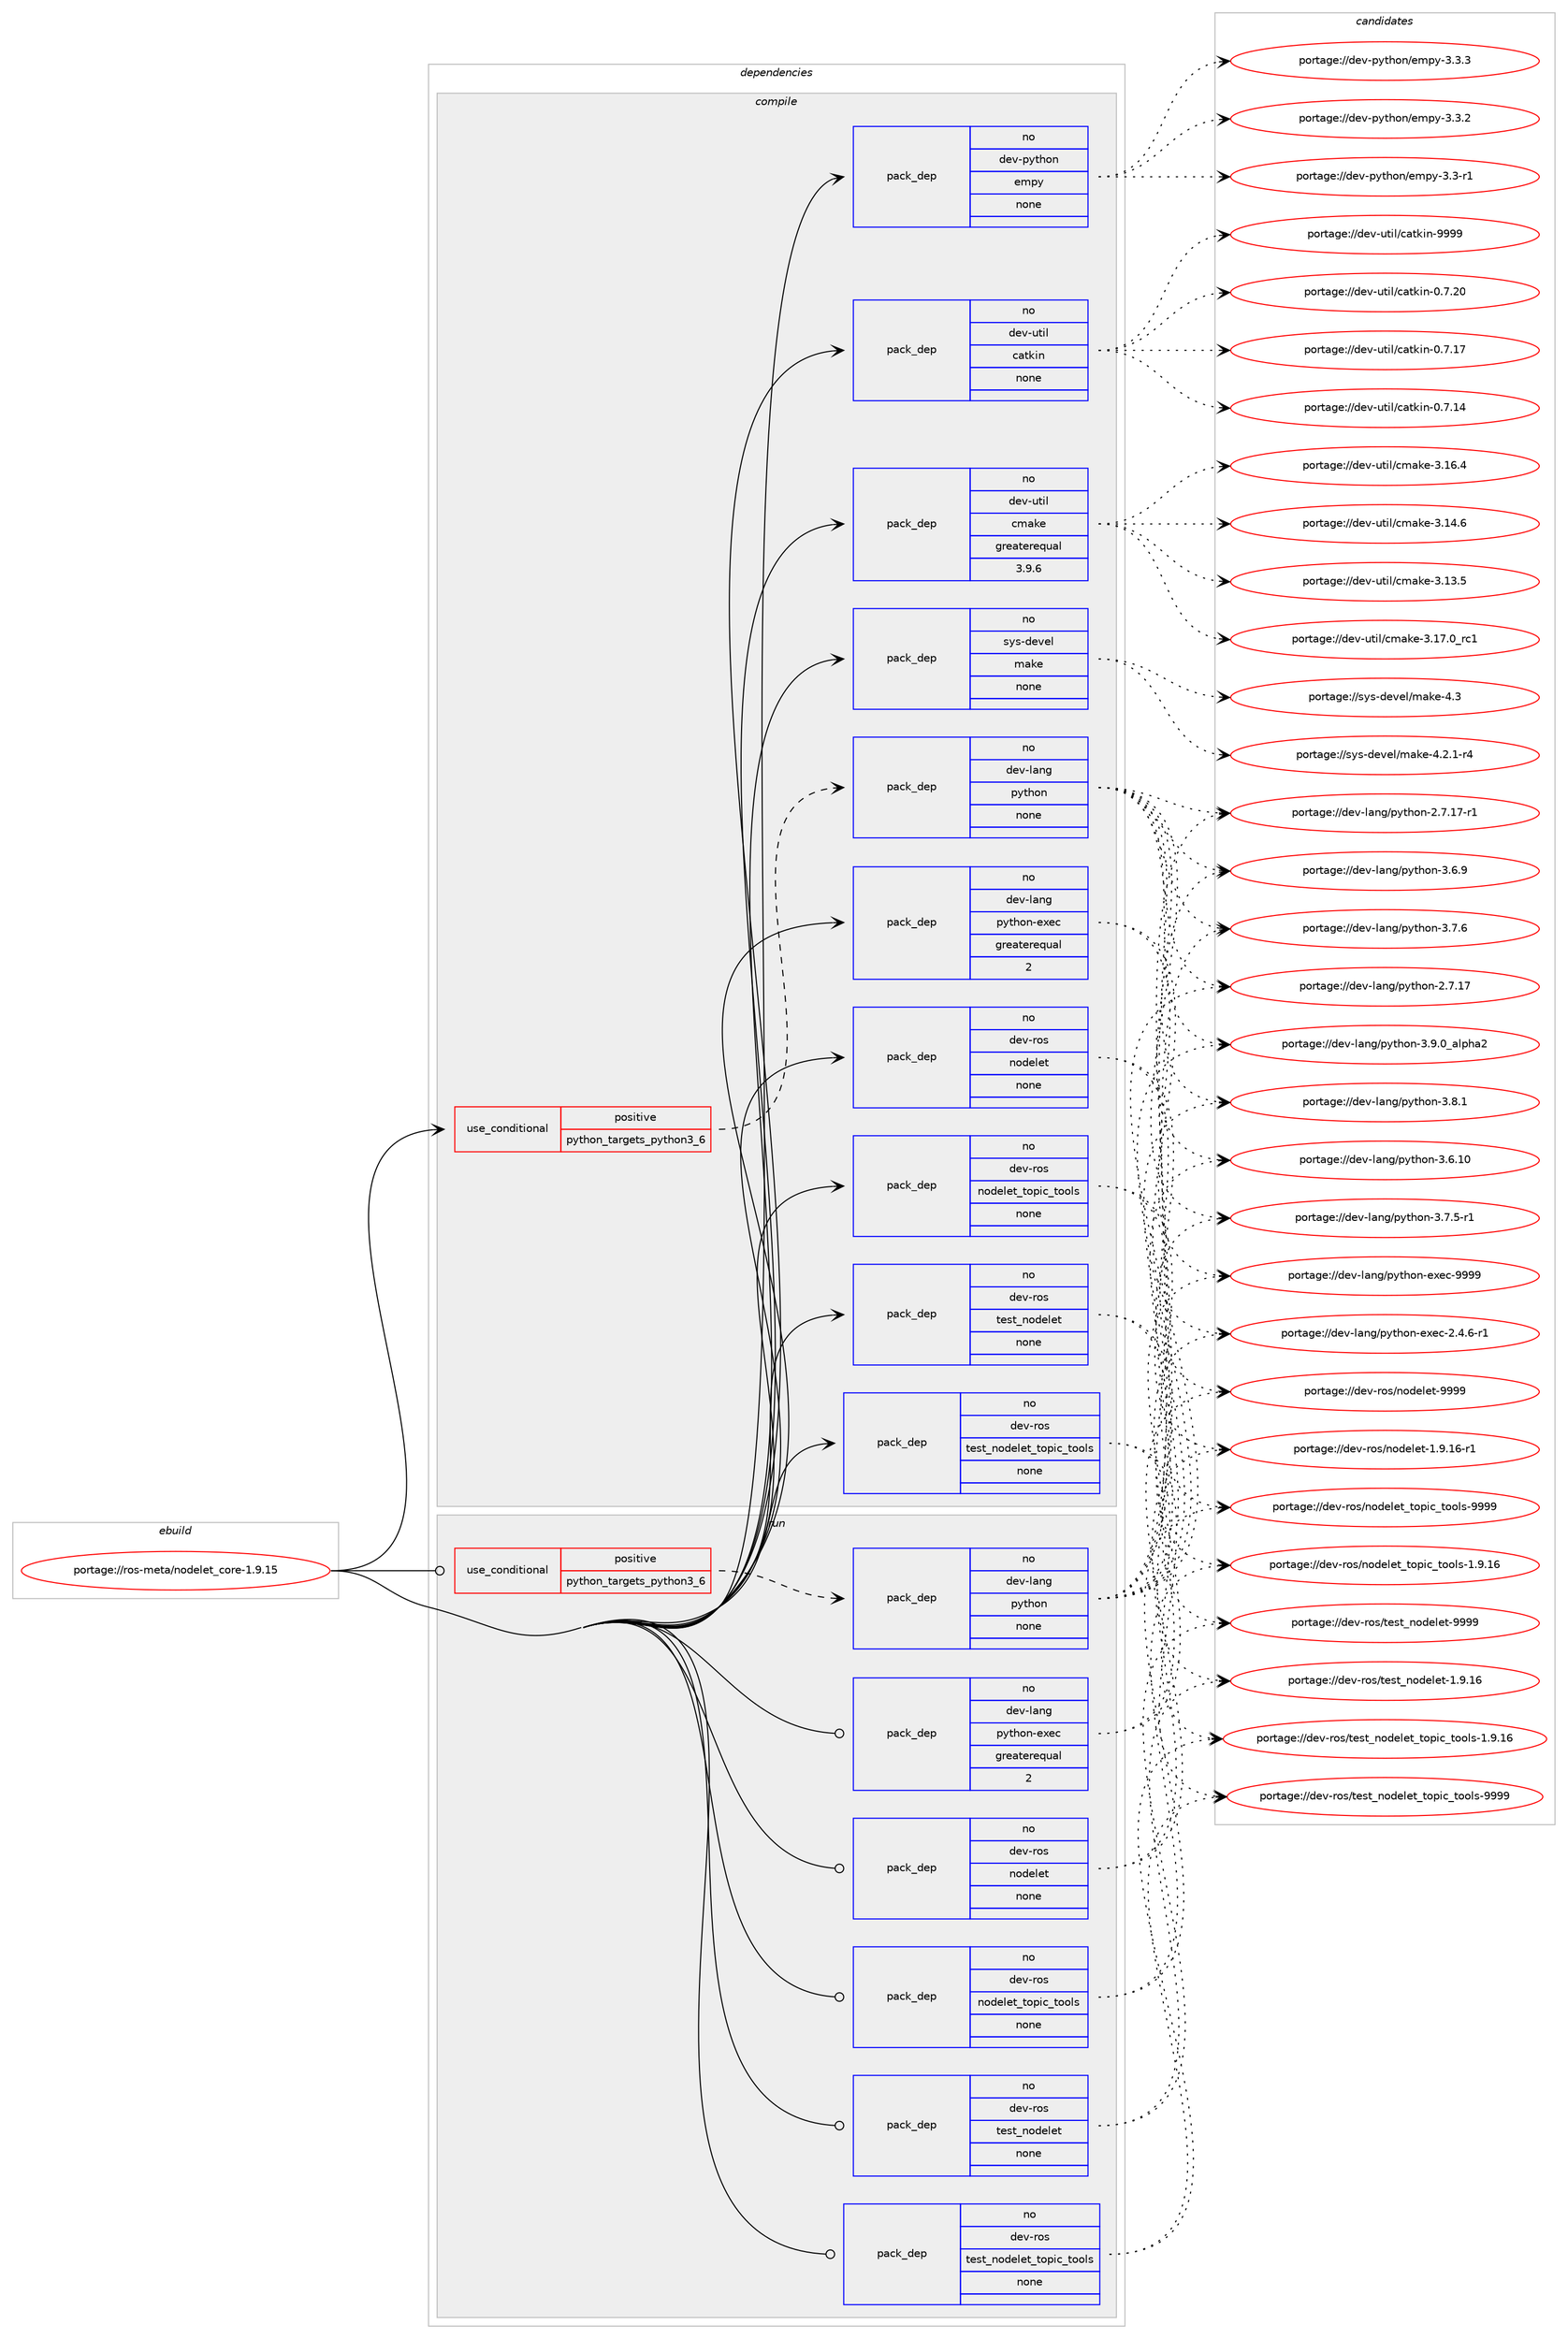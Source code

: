 digraph prolog {

# *************
# Graph options
# *************

newrank=true;
concentrate=true;
compound=true;
graph [rankdir=LR,fontname=Helvetica,fontsize=10,ranksep=1.5];#, ranksep=2.5, nodesep=0.2];
edge  [arrowhead=vee];
node  [fontname=Helvetica,fontsize=10];

# **********
# The ebuild
# **********

subgraph cluster_leftcol {
color=gray;
rank=same;
label=<<i>ebuild</i>>;
id [label="portage://ros-meta/nodelet_core-1.9.15", color=red, width=4, href="../ros-meta/nodelet_core-1.9.15.svg"];
}

# ****************
# The dependencies
# ****************

subgraph cluster_midcol {
color=gray;
label=<<i>dependencies</i>>;
subgraph cluster_compile {
fillcolor="#eeeeee";
style=filled;
label=<<i>compile</i>>;
subgraph cond21188 {
dependency106603 [label=<<TABLE BORDER="0" CELLBORDER="1" CELLSPACING="0" CELLPADDING="4"><TR><TD ROWSPAN="3" CELLPADDING="10">use_conditional</TD></TR><TR><TD>positive</TD></TR><TR><TD>python_targets_python3_6</TD></TR></TABLE>>, shape=none, color=red];
subgraph pack83611 {
dependency106604 [label=<<TABLE BORDER="0" CELLBORDER="1" CELLSPACING="0" CELLPADDING="4" WIDTH="220"><TR><TD ROWSPAN="6" CELLPADDING="30">pack_dep</TD></TR><TR><TD WIDTH="110">no</TD></TR><TR><TD>dev-lang</TD></TR><TR><TD>python</TD></TR><TR><TD>none</TD></TR><TR><TD></TD></TR></TABLE>>, shape=none, color=blue];
}
dependency106603:e -> dependency106604:w [weight=20,style="dashed",arrowhead="vee"];
}
id:e -> dependency106603:w [weight=20,style="solid",arrowhead="vee"];
subgraph pack83612 {
dependency106605 [label=<<TABLE BORDER="0" CELLBORDER="1" CELLSPACING="0" CELLPADDING="4" WIDTH="220"><TR><TD ROWSPAN="6" CELLPADDING="30">pack_dep</TD></TR><TR><TD WIDTH="110">no</TD></TR><TR><TD>dev-lang</TD></TR><TR><TD>python-exec</TD></TR><TR><TD>greaterequal</TD></TR><TR><TD>2</TD></TR></TABLE>>, shape=none, color=blue];
}
id:e -> dependency106605:w [weight=20,style="solid",arrowhead="vee"];
subgraph pack83613 {
dependency106606 [label=<<TABLE BORDER="0" CELLBORDER="1" CELLSPACING="0" CELLPADDING="4" WIDTH="220"><TR><TD ROWSPAN="6" CELLPADDING="30">pack_dep</TD></TR><TR><TD WIDTH="110">no</TD></TR><TR><TD>dev-python</TD></TR><TR><TD>empy</TD></TR><TR><TD>none</TD></TR><TR><TD></TD></TR></TABLE>>, shape=none, color=blue];
}
id:e -> dependency106606:w [weight=20,style="solid",arrowhead="vee"];
subgraph pack83614 {
dependency106607 [label=<<TABLE BORDER="0" CELLBORDER="1" CELLSPACING="0" CELLPADDING="4" WIDTH="220"><TR><TD ROWSPAN="6" CELLPADDING="30">pack_dep</TD></TR><TR><TD WIDTH="110">no</TD></TR><TR><TD>dev-ros</TD></TR><TR><TD>nodelet</TD></TR><TR><TD>none</TD></TR><TR><TD></TD></TR></TABLE>>, shape=none, color=blue];
}
id:e -> dependency106607:w [weight=20,style="solid",arrowhead="vee"];
subgraph pack83615 {
dependency106608 [label=<<TABLE BORDER="0" CELLBORDER="1" CELLSPACING="0" CELLPADDING="4" WIDTH="220"><TR><TD ROWSPAN="6" CELLPADDING="30">pack_dep</TD></TR><TR><TD WIDTH="110">no</TD></TR><TR><TD>dev-ros</TD></TR><TR><TD>nodelet_topic_tools</TD></TR><TR><TD>none</TD></TR><TR><TD></TD></TR></TABLE>>, shape=none, color=blue];
}
id:e -> dependency106608:w [weight=20,style="solid",arrowhead="vee"];
subgraph pack83616 {
dependency106609 [label=<<TABLE BORDER="0" CELLBORDER="1" CELLSPACING="0" CELLPADDING="4" WIDTH="220"><TR><TD ROWSPAN="6" CELLPADDING="30">pack_dep</TD></TR><TR><TD WIDTH="110">no</TD></TR><TR><TD>dev-ros</TD></TR><TR><TD>test_nodelet</TD></TR><TR><TD>none</TD></TR><TR><TD></TD></TR></TABLE>>, shape=none, color=blue];
}
id:e -> dependency106609:w [weight=20,style="solid",arrowhead="vee"];
subgraph pack83617 {
dependency106610 [label=<<TABLE BORDER="0" CELLBORDER="1" CELLSPACING="0" CELLPADDING="4" WIDTH="220"><TR><TD ROWSPAN="6" CELLPADDING="30">pack_dep</TD></TR><TR><TD WIDTH="110">no</TD></TR><TR><TD>dev-ros</TD></TR><TR><TD>test_nodelet_topic_tools</TD></TR><TR><TD>none</TD></TR><TR><TD></TD></TR></TABLE>>, shape=none, color=blue];
}
id:e -> dependency106610:w [weight=20,style="solid",arrowhead="vee"];
subgraph pack83618 {
dependency106611 [label=<<TABLE BORDER="0" CELLBORDER="1" CELLSPACING="0" CELLPADDING="4" WIDTH="220"><TR><TD ROWSPAN="6" CELLPADDING="30">pack_dep</TD></TR><TR><TD WIDTH="110">no</TD></TR><TR><TD>dev-util</TD></TR><TR><TD>catkin</TD></TR><TR><TD>none</TD></TR><TR><TD></TD></TR></TABLE>>, shape=none, color=blue];
}
id:e -> dependency106611:w [weight=20,style="solid",arrowhead="vee"];
subgraph pack83619 {
dependency106612 [label=<<TABLE BORDER="0" CELLBORDER="1" CELLSPACING="0" CELLPADDING="4" WIDTH="220"><TR><TD ROWSPAN="6" CELLPADDING="30">pack_dep</TD></TR><TR><TD WIDTH="110">no</TD></TR><TR><TD>dev-util</TD></TR><TR><TD>cmake</TD></TR><TR><TD>greaterequal</TD></TR><TR><TD>3.9.6</TD></TR></TABLE>>, shape=none, color=blue];
}
id:e -> dependency106612:w [weight=20,style="solid",arrowhead="vee"];
subgraph pack83620 {
dependency106613 [label=<<TABLE BORDER="0" CELLBORDER="1" CELLSPACING="0" CELLPADDING="4" WIDTH="220"><TR><TD ROWSPAN="6" CELLPADDING="30">pack_dep</TD></TR><TR><TD WIDTH="110">no</TD></TR><TR><TD>sys-devel</TD></TR><TR><TD>make</TD></TR><TR><TD>none</TD></TR><TR><TD></TD></TR></TABLE>>, shape=none, color=blue];
}
id:e -> dependency106613:w [weight=20,style="solid",arrowhead="vee"];
}
subgraph cluster_compileandrun {
fillcolor="#eeeeee";
style=filled;
label=<<i>compile and run</i>>;
}
subgraph cluster_run {
fillcolor="#eeeeee";
style=filled;
label=<<i>run</i>>;
subgraph cond21189 {
dependency106614 [label=<<TABLE BORDER="0" CELLBORDER="1" CELLSPACING="0" CELLPADDING="4"><TR><TD ROWSPAN="3" CELLPADDING="10">use_conditional</TD></TR><TR><TD>positive</TD></TR><TR><TD>python_targets_python3_6</TD></TR></TABLE>>, shape=none, color=red];
subgraph pack83621 {
dependency106615 [label=<<TABLE BORDER="0" CELLBORDER="1" CELLSPACING="0" CELLPADDING="4" WIDTH="220"><TR><TD ROWSPAN="6" CELLPADDING="30">pack_dep</TD></TR><TR><TD WIDTH="110">no</TD></TR><TR><TD>dev-lang</TD></TR><TR><TD>python</TD></TR><TR><TD>none</TD></TR><TR><TD></TD></TR></TABLE>>, shape=none, color=blue];
}
dependency106614:e -> dependency106615:w [weight=20,style="dashed",arrowhead="vee"];
}
id:e -> dependency106614:w [weight=20,style="solid",arrowhead="odot"];
subgraph pack83622 {
dependency106616 [label=<<TABLE BORDER="0" CELLBORDER="1" CELLSPACING="0" CELLPADDING="4" WIDTH="220"><TR><TD ROWSPAN="6" CELLPADDING="30">pack_dep</TD></TR><TR><TD WIDTH="110">no</TD></TR><TR><TD>dev-lang</TD></TR><TR><TD>python-exec</TD></TR><TR><TD>greaterequal</TD></TR><TR><TD>2</TD></TR></TABLE>>, shape=none, color=blue];
}
id:e -> dependency106616:w [weight=20,style="solid",arrowhead="odot"];
subgraph pack83623 {
dependency106617 [label=<<TABLE BORDER="0" CELLBORDER="1" CELLSPACING="0" CELLPADDING="4" WIDTH="220"><TR><TD ROWSPAN="6" CELLPADDING="30">pack_dep</TD></TR><TR><TD WIDTH="110">no</TD></TR><TR><TD>dev-ros</TD></TR><TR><TD>nodelet</TD></TR><TR><TD>none</TD></TR><TR><TD></TD></TR></TABLE>>, shape=none, color=blue];
}
id:e -> dependency106617:w [weight=20,style="solid",arrowhead="odot"];
subgraph pack83624 {
dependency106618 [label=<<TABLE BORDER="0" CELLBORDER="1" CELLSPACING="0" CELLPADDING="4" WIDTH="220"><TR><TD ROWSPAN="6" CELLPADDING="30">pack_dep</TD></TR><TR><TD WIDTH="110">no</TD></TR><TR><TD>dev-ros</TD></TR><TR><TD>nodelet_topic_tools</TD></TR><TR><TD>none</TD></TR><TR><TD></TD></TR></TABLE>>, shape=none, color=blue];
}
id:e -> dependency106618:w [weight=20,style="solid",arrowhead="odot"];
subgraph pack83625 {
dependency106619 [label=<<TABLE BORDER="0" CELLBORDER="1" CELLSPACING="0" CELLPADDING="4" WIDTH="220"><TR><TD ROWSPAN="6" CELLPADDING="30">pack_dep</TD></TR><TR><TD WIDTH="110">no</TD></TR><TR><TD>dev-ros</TD></TR><TR><TD>test_nodelet</TD></TR><TR><TD>none</TD></TR><TR><TD></TD></TR></TABLE>>, shape=none, color=blue];
}
id:e -> dependency106619:w [weight=20,style="solid",arrowhead="odot"];
subgraph pack83626 {
dependency106620 [label=<<TABLE BORDER="0" CELLBORDER="1" CELLSPACING="0" CELLPADDING="4" WIDTH="220"><TR><TD ROWSPAN="6" CELLPADDING="30">pack_dep</TD></TR><TR><TD WIDTH="110">no</TD></TR><TR><TD>dev-ros</TD></TR><TR><TD>test_nodelet_topic_tools</TD></TR><TR><TD>none</TD></TR><TR><TD></TD></TR></TABLE>>, shape=none, color=blue];
}
id:e -> dependency106620:w [weight=20,style="solid",arrowhead="odot"];
}
}

# **************
# The candidates
# **************

subgraph cluster_choices {
rank=same;
color=gray;
label=<<i>candidates</i>>;

subgraph choice83611 {
color=black;
nodesep=1;
choice10010111845108971101034711212111610411111045514657464895971081121049750 [label="portage://dev-lang/python-3.9.0_alpha2", color=red, width=4,href="../dev-lang/python-3.9.0_alpha2.svg"];
choice100101118451089711010347112121116104111110455146564649 [label="portage://dev-lang/python-3.8.1", color=red, width=4,href="../dev-lang/python-3.8.1.svg"];
choice100101118451089711010347112121116104111110455146554654 [label="portage://dev-lang/python-3.7.6", color=red, width=4,href="../dev-lang/python-3.7.6.svg"];
choice1001011184510897110103471121211161041111104551465546534511449 [label="portage://dev-lang/python-3.7.5-r1", color=red, width=4,href="../dev-lang/python-3.7.5-r1.svg"];
choice100101118451089711010347112121116104111110455146544657 [label="portage://dev-lang/python-3.6.9", color=red, width=4,href="../dev-lang/python-3.6.9.svg"];
choice10010111845108971101034711212111610411111045514654464948 [label="portage://dev-lang/python-3.6.10", color=red, width=4,href="../dev-lang/python-3.6.10.svg"];
choice100101118451089711010347112121116104111110455046554649554511449 [label="portage://dev-lang/python-2.7.17-r1", color=red, width=4,href="../dev-lang/python-2.7.17-r1.svg"];
choice10010111845108971101034711212111610411111045504655464955 [label="portage://dev-lang/python-2.7.17", color=red, width=4,href="../dev-lang/python-2.7.17.svg"];
dependency106604:e -> choice10010111845108971101034711212111610411111045514657464895971081121049750:w [style=dotted,weight="100"];
dependency106604:e -> choice100101118451089711010347112121116104111110455146564649:w [style=dotted,weight="100"];
dependency106604:e -> choice100101118451089711010347112121116104111110455146554654:w [style=dotted,weight="100"];
dependency106604:e -> choice1001011184510897110103471121211161041111104551465546534511449:w [style=dotted,weight="100"];
dependency106604:e -> choice100101118451089711010347112121116104111110455146544657:w [style=dotted,weight="100"];
dependency106604:e -> choice10010111845108971101034711212111610411111045514654464948:w [style=dotted,weight="100"];
dependency106604:e -> choice100101118451089711010347112121116104111110455046554649554511449:w [style=dotted,weight="100"];
dependency106604:e -> choice10010111845108971101034711212111610411111045504655464955:w [style=dotted,weight="100"];
}
subgraph choice83612 {
color=black;
nodesep=1;
choice10010111845108971101034711212111610411111045101120101994557575757 [label="portage://dev-lang/python-exec-9999", color=red, width=4,href="../dev-lang/python-exec-9999.svg"];
choice10010111845108971101034711212111610411111045101120101994550465246544511449 [label="portage://dev-lang/python-exec-2.4.6-r1", color=red, width=4,href="../dev-lang/python-exec-2.4.6-r1.svg"];
dependency106605:e -> choice10010111845108971101034711212111610411111045101120101994557575757:w [style=dotted,weight="100"];
dependency106605:e -> choice10010111845108971101034711212111610411111045101120101994550465246544511449:w [style=dotted,weight="100"];
}
subgraph choice83613 {
color=black;
nodesep=1;
choice1001011184511212111610411111047101109112121455146514651 [label="portage://dev-python/empy-3.3.3", color=red, width=4,href="../dev-python/empy-3.3.3.svg"];
choice1001011184511212111610411111047101109112121455146514650 [label="portage://dev-python/empy-3.3.2", color=red, width=4,href="../dev-python/empy-3.3.2.svg"];
choice1001011184511212111610411111047101109112121455146514511449 [label="portage://dev-python/empy-3.3-r1", color=red, width=4,href="../dev-python/empy-3.3-r1.svg"];
dependency106606:e -> choice1001011184511212111610411111047101109112121455146514651:w [style=dotted,weight="100"];
dependency106606:e -> choice1001011184511212111610411111047101109112121455146514650:w [style=dotted,weight="100"];
dependency106606:e -> choice1001011184511212111610411111047101109112121455146514511449:w [style=dotted,weight="100"];
}
subgraph choice83614 {
color=black;
nodesep=1;
choice10010111845114111115471101111001011081011164557575757 [label="portage://dev-ros/nodelet-9999", color=red, width=4,href="../dev-ros/nodelet-9999.svg"];
choice1001011184511411111547110111100101108101116454946574649544511449 [label="portage://dev-ros/nodelet-1.9.16-r1", color=red, width=4,href="../dev-ros/nodelet-1.9.16-r1.svg"];
dependency106607:e -> choice10010111845114111115471101111001011081011164557575757:w [style=dotted,weight="100"];
dependency106607:e -> choice1001011184511411111547110111100101108101116454946574649544511449:w [style=dotted,weight="100"];
}
subgraph choice83615 {
color=black;
nodesep=1;
choice10010111845114111115471101111001011081011169511611111210599951161111111081154557575757 [label="portage://dev-ros/nodelet_topic_tools-9999", color=red, width=4,href="../dev-ros/nodelet_topic_tools-9999.svg"];
choice100101118451141111154711011110010110810111695116111112105999511611111110811545494657464954 [label="portage://dev-ros/nodelet_topic_tools-1.9.16", color=red, width=4,href="../dev-ros/nodelet_topic_tools-1.9.16.svg"];
dependency106608:e -> choice10010111845114111115471101111001011081011169511611111210599951161111111081154557575757:w [style=dotted,weight="100"];
dependency106608:e -> choice100101118451141111154711011110010110810111695116111112105999511611111110811545494657464954:w [style=dotted,weight="100"];
}
subgraph choice83616 {
color=black;
nodesep=1;
choice1001011184511411111547116101115116951101111001011081011164557575757 [label="portage://dev-ros/test_nodelet-9999", color=red, width=4,href="../dev-ros/test_nodelet-9999.svg"];
choice10010111845114111115471161011151169511011110010110810111645494657464954 [label="portage://dev-ros/test_nodelet-1.9.16", color=red, width=4,href="../dev-ros/test_nodelet-1.9.16.svg"];
dependency106609:e -> choice1001011184511411111547116101115116951101111001011081011164557575757:w [style=dotted,weight="100"];
dependency106609:e -> choice10010111845114111115471161011151169511011110010110810111645494657464954:w [style=dotted,weight="100"];
}
subgraph choice83617 {
color=black;
nodesep=1;
choice1001011184511411111547116101115116951101111001011081011169511611111210599951161111111081154557575757 [label="portage://dev-ros/test_nodelet_topic_tools-9999", color=red, width=4,href="../dev-ros/test_nodelet_topic_tools-9999.svg"];
choice10010111845114111115471161011151169511011110010110810111695116111112105999511611111110811545494657464954 [label="portage://dev-ros/test_nodelet_topic_tools-1.9.16", color=red, width=4,href="../dev-ros/test_nodelet_topic_tools-1.9.16.svg"];
dependency106610:e -> choice1001011184511411111547116101115116951101111001011081011169511611111210599951161111111081154557575757:w [style=dotted,weight="100"];
dependency106610:e -> choice10010111845114111115471161011151169511011110010110810111695116111112105999511611111110811545494657464954:w [style=dotted,weight="100"];
}
subgraph choice83618 {
color=black;
nodesep=1;
choice100101118451171161051084799971161071051104557575757 [label="portage://dev-util/catkin-9999", color=red, width=4,href="../dev-util/catkin-9999.svg"];
choice1001011184511711610510847999711610710511045484655465048 [label="portage://dev-util/catkin-0.7.20", color=red, width=4,href="../dev-util/catkin-0.7.20.svg"];
choice1001011184511711610510847999711610710511045484655464955 [label="portage://dev-util/catkin-0.7.17", color=red, width=4,href="../dev-util/catkin-0.7.17.svg"];
choice1001011184511711610510847999711610710511045484655464952 [label="portage://dev-util/catkin-0.7.14", color=red, width=4,href="../dev-util/catkin-0.7.14.svg"];
dependency106611:e -> choice100101118451171161051084799971161071051104557575757:w [style=dotted,weight="100"];
dependency106611:e -> choice1001011184511711610510847999711610710511045484655465048:w [style=dotted,weight="100"];
dependency106611:e -> choice1001011184511711610510847999711610710511045484655464955:w [style=dotted,weight="100"];
dependency106611:e -> choice1001011184511711610510847999711610710511045484655464952:w [style=dotted,weight="100"];
}
subgraph choice83619 {
color=black;
nodesep=1;
choice1001011184511711610510847991099710710145514649554648951149949 [label="portage://dev-util/cmake-3.17.0_rc1", color=red, width=4,href="../dev-util/cmake-3.17.0_rc1.svg"];
choice1001011184511711610510847991099710710145514649544652 [label="portage://dev-util/cmake-3.16.4", color=red, width=4,href="../dev-util/cmake-3.16.4.svg"];
choice1001011184511711610510847991099710710145514649524654 [label="portage://dev-util/cmake-3.14.6", color=red, width=4,href="../dev-util/cmake-3.14.6.svg"];
choice1001011184511711610510847991099710710145514649514653 [label="portage://dev-util/cmake-3.13.5", color=red, width=4,href="../dev-util/cmake-3.13.5.svg"];
dependency106612:e -> choice1001011184511711610510847991099710710145514649554648951149949:w [style=dotted,weight="100"];
dependency106612:e -> choice1001011184511711610510847991099710710145514649544652:w [style=dotted,weight="100"];
dependency106612:e -> choice1001011184511711610510847991099710710145514649524654:w [style=dotted,weight="100"];
dependency106612:e -> choice1001011184511711610510847991099710710145514649514653:w [style=dotted,weight="100"];
}
subgraph choice83620 {
color=black;
nodesep=1;
choice11512111545100101118101108471099710710145524651 [label="portage://sys-devel/make-4.3", color=red, width=4,href="../sys-devel/make-4.3.svg"];
choice1151211154510010111810110847109971071014552465046494511452 [label="portage://sys-devel/make-4.2.1-r4", color=red, width=4,href="../sys-devel/make-4.2.1-r4.svg"];
dependency106613:e -> choice11512111545100101118101108471099710710145524651:w [style=dotted,weight="100"];
dependency106613:e -> choice1151211154510010111810110847109971071014552465046494511452:w [style=dotted,weight="100"];
}
subgraph choice83621 {
color=black;
nodesep=1;
choice10010111845108971101034711212111610411111045514657464895971081121049750 [label="portage://dev-lang/python-3.9.0_alpha2", color=red, width=4,href="../dev-lang/python-3.9.0_alpha2.svg"];
choice100101118451089711010347112121116104111110455146564649 [label="portage://dev-lang/python-3.8.1", color=red, width=4,href="../dev-lang/python-3.8.1.svg"];
choice100101118451089711010347112121116104111110455146554654 [label="portage://dev-lang/python-3.7.6", color=red, width=4,href="../dev-lang/python-3.7.6.svg"];
choice1001011184510897110103471121211161041111104551465546534511449 [label="portage://dev-lang/python-3.7.5-r1", color=red, width=4,href="../dev-lang/python-3.7.5-r1.svg"];
choice100101118451089711010347112121116104111110455146544657 [label="portage://dev-lang/python-3.6.9", color=red, width=4,href="../dev-lang/python-3.6.9.svg"];
choice10010111845108971101034711212111610411111045514654464948 [label="portage://dev-lang/python-3.6.10", color=red, width=4,href="../dev-lang/python-3.6.10.svg"];
choice100101118451089711010347112121116104111110455046554649554511449 [label="portage://dev-lang/python-2.7.17-r1", color=red, width=4,href="../dev-lang/python-2.7.17-r1.svg"];
choice10010111845108971101034711212111610411111045504655464955 [label="portage://dev-lang/python-2.7.17", color=red, width=4,href="../dev-lang/python-2.7.17.svg"];
dependency106615:e -> choice10010111845108971101034711212111610411111045514657464895971081121049750:w [style=dotted,weight="100"];
dependency106615:e -> choice100101118451089711010347112121116104111110455146564649:w [style=dotted,weight="100"];
dependency106615:e -> choice100101118451089711010347112121116104111110455146554654:w [style=dotted,weight="100"];
dependency106615:e -> choice1001011184510897110103471121211161041111104551465546534511449:w [style=dotted,weight="100"];
dependency106615:e -> choice100101118451089711010347112121116104111110455146544657:w [style=dotted,weight="100"];
dependency106615:e -> choice10010111845108971101034711212111610411111045514654464948:w [style=dotted,weight="100"];
dependency106615:e -> choice100101118451089711010347112121116104111110455046554649554511449:w [style=dotted,weight="100"];
dependency106615:e -> choice10010111845108971101034711212111610411111045504655464955:w [style=dotted,weight="100"];
}
subgraph choice83622 {
color=black;
nodesep=1;
choice10010111845108971101034711212111610411111045101120101994557575757 [label="portage://dev-lang/python-exec-9999", color=red, width=4,href="../dev-lang/python-exec-9999.svg"];
choice10010111845108971101034711212111610411111045101120101994550465246544511449 [label="portage://dev-lang/python-exec-2.4.6-r1", color=red, width=4,href="../dev-lang/python-exec-2.4.6-r1.svg"];
dependency106616:e -> choice10010111845108971101034711212111610411111045101120101994557575757:w [style=dotted,weight="100"];
dependency106616:e -> choice10010111845108971101034711212111610411111045101120101994550465246544511449:w [style=dotted,weight="100"];
}
subgraph choice83623 {
color=black;
nodesep=1;
choice10010111845114111115471101111001011081011164557575757 [label="portage://dev-ros/nodelet-9999", color=red, width=4,href="../dev-ros/nodelet-9999.svg"];
choice1001011184511411111547110111100101108101116454946574649544511449 [label="portage://dev-ros/nodelet-1.9.16-r1", color=red, width=4,href="../dev-ros/nodelet-1.9.16-r1.svg"];
dependency106617:e -> choice10010111845114111115471101111001011081011164557575757:w [style=dotted,weight="100"];
dependency106617:e -> choice1001011184511411111547110111100101108101116454946574649544511449:w [style=dotted,weight="100"];
}
subgraph choice83624 {
color=black;
nodesep=1;
choice10010111845114111115471101111001011081011169511611111210599951161111111081154557575757 [label="portage://dev-ros/nodelet_topic_tools-9999", color=red, width=4,href="../dev-ros/nodelet_topic_tools-9999.svg"];
choice100101118451141111154711011110010110810111695116111112105999511611111110811545494657464954 [label="portage://dev-ros/nodelet_topic_tools-1.9.16", color=red, width=4,href="../dev-ros/nodelet_topic_tools-1.9.16.svg"];
dependency106618:e -> choice10010111845114111115471101111001011081011169511611111210599951161111111081154557575757:w [style=dotted,weight="100"];
dependency106618:e -> choice100101118451141111154711011110010110810111695116111112105999511611111110811545494657464954:w [style=dotted,weight="100"];
}
subgraph choice83625 {
color=black;
nodesep=1;
choice1001011184511411111547116101115116951101111001011081011164557575757 [label="portage://dev-ros/test_nodelet-9999", color=red, width=4,href="../dev-ros/test_nodelet-9999.svg"];
choice10010111845114111115471161011151169511011110010110810111645494657464954 [label="portage://dev-ros/test_nodelet-1.9.16", color=red, width=4,href="../dev-ros/test_nodelet-1.9.16.svg"];
dependency106619:e -> choice1001011184511411111547116101115116951101111001011081011164557575757:w [style=dotted,weight="100"];
dependency106619:e -> choice10010111845114111115471161011151169511011110010110810111645494657464954:w [style=dotted,weight="100"];
}
subgraph choice83626 {
color=black;
nodesep=1;
choice1001011184511411111547116101115116951101111001011081011169511611111210599951161111111081154557575757 [label="portage://dev-ros/test_nodelet_topic_tools-9999", color=red, width=4,href="../dev-ros/test_nodelet_topic_tools-9999.svg"];
choice10010111845114111115471161011151169511011110010110810111695116111112105999511611111110811545494657464954 [label="portage://dev-ros/test_nodelet_topic_tools-1.9.16", color=red, width=4,href="../dev-ros/test_nodelet_topic_tools-1.9.16.svg"];
dependency106620:e -> choice1001011184511411111547116101115116951101111001011081011169511611111210599951161111111081154557575757:w [style=dotted,weight="100"];
dependency106620:e -> choice10010111845114111115471161011151169511011110010110810111695116111112105999511611111110811545494657464954:w [style=dotted,weight="100"];
}
}

}
